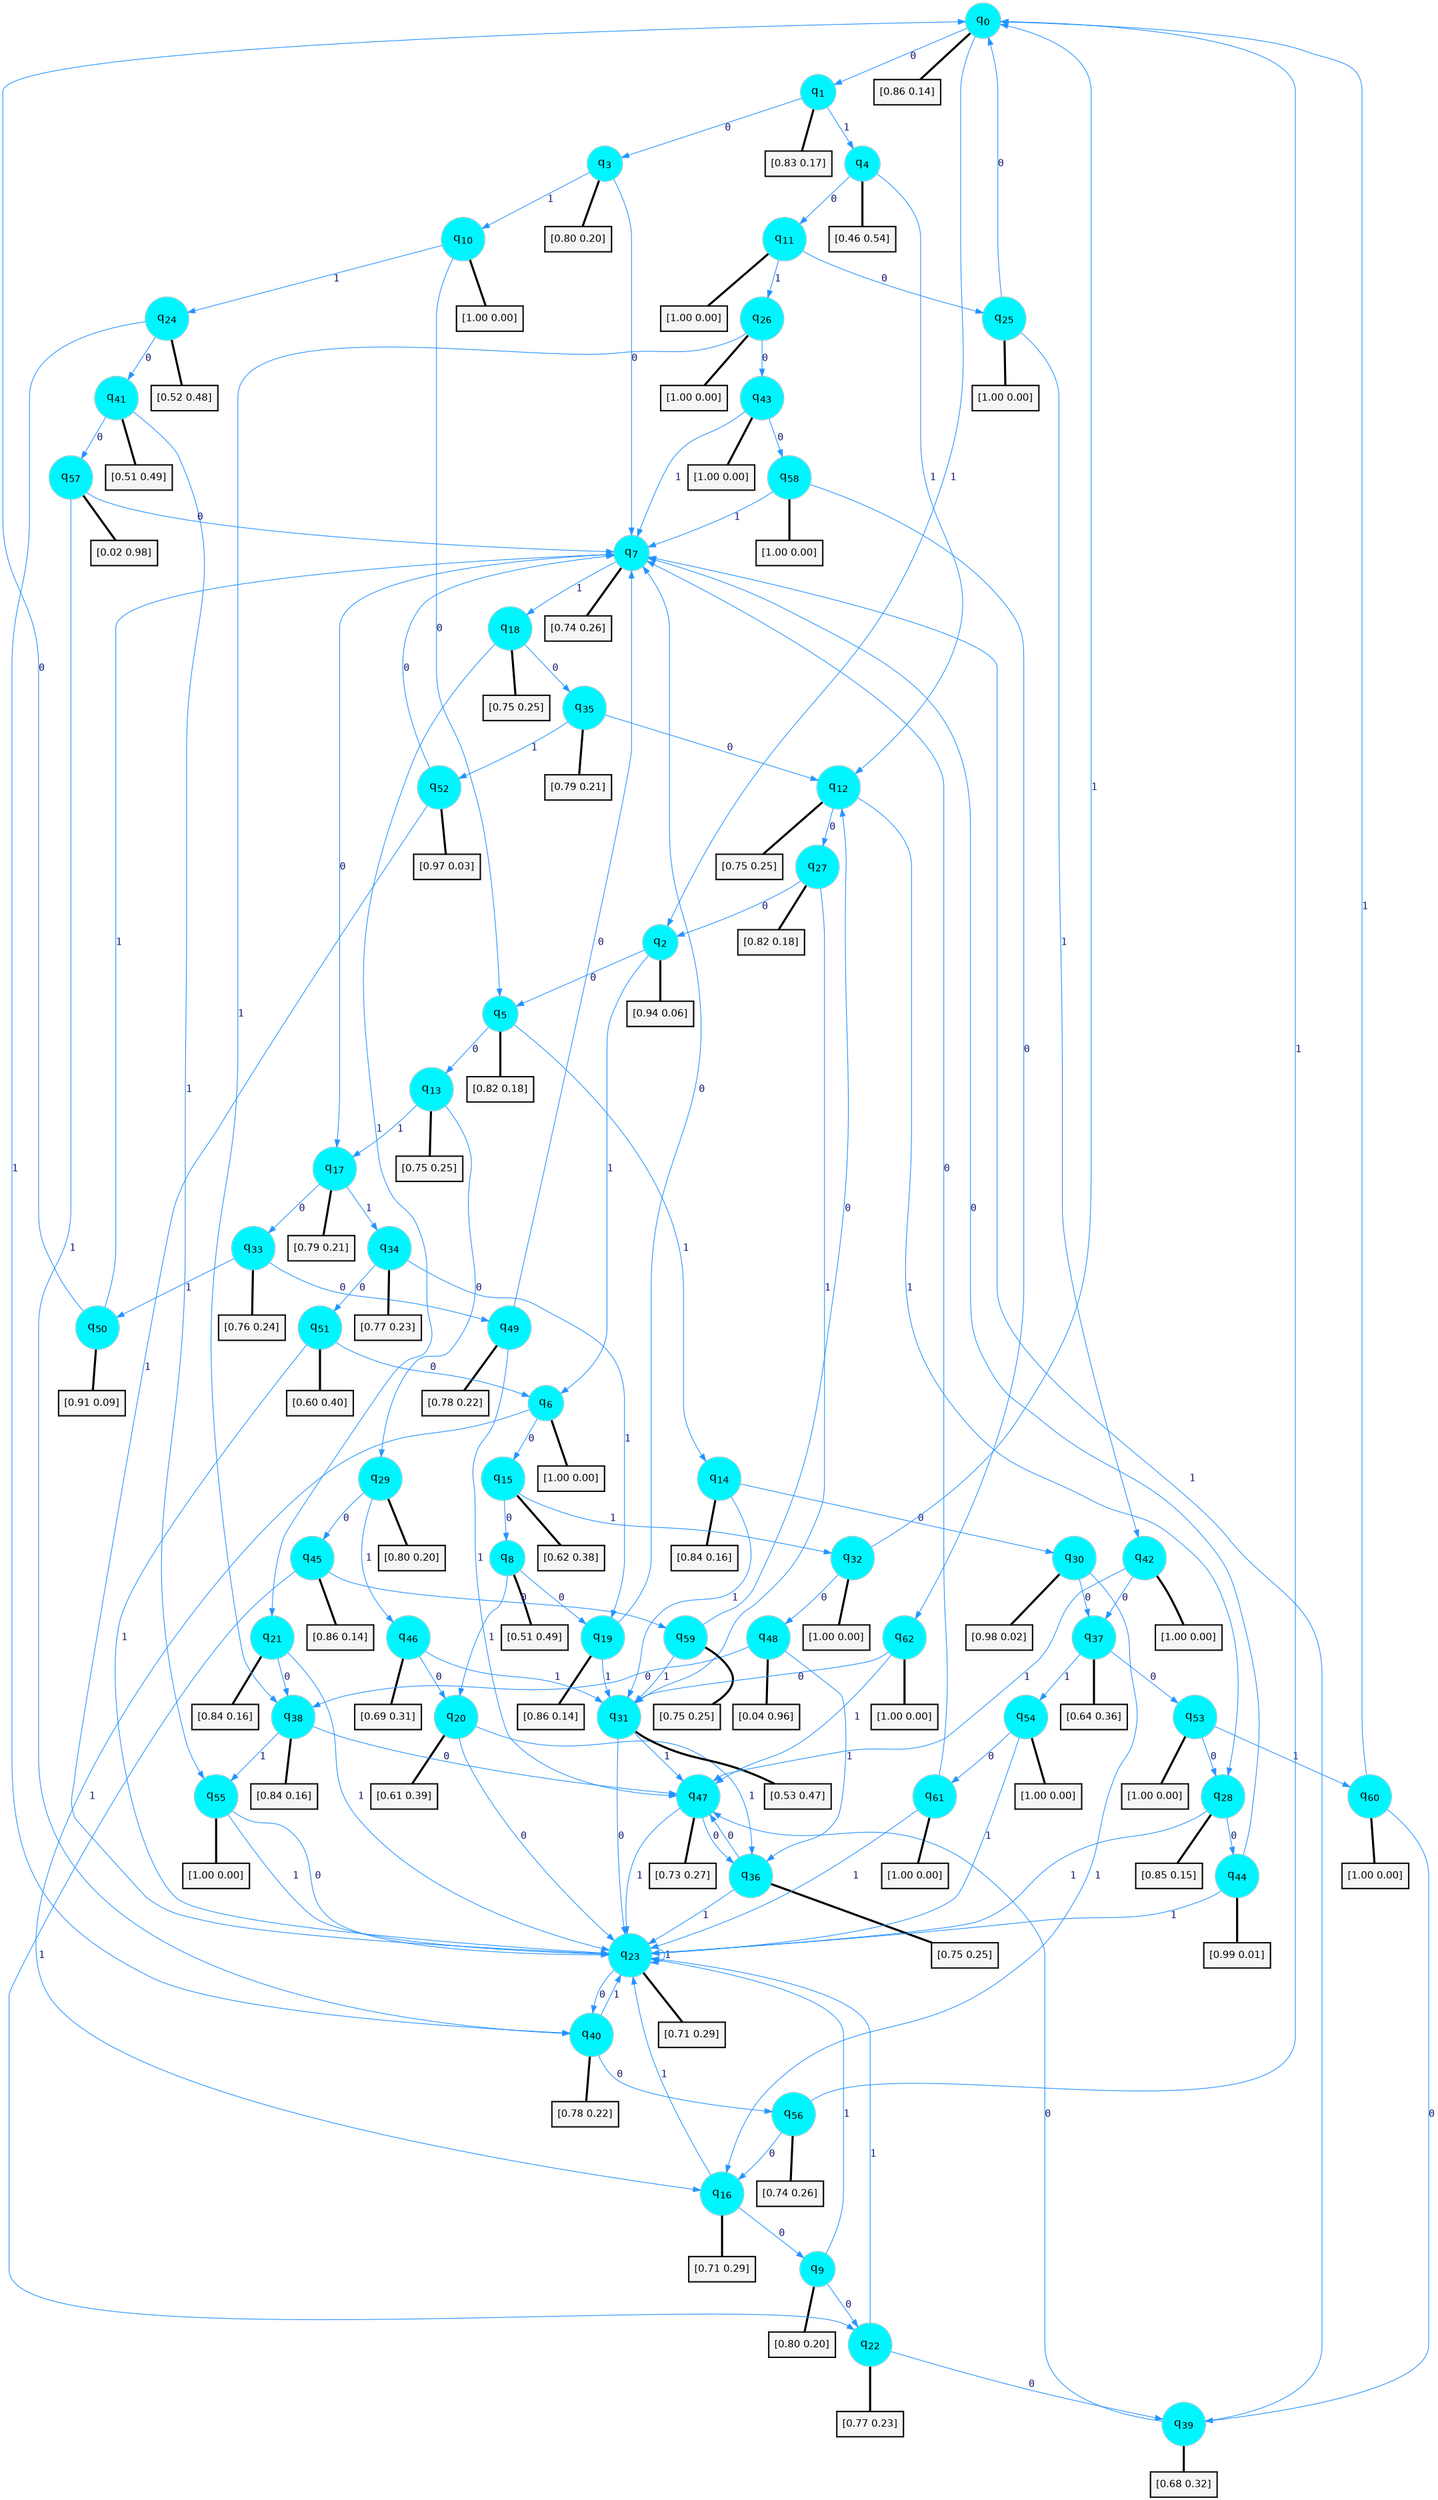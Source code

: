 digraph G {
graph [
bgcolor=transparent, dpi=300, rankdir=TD, size="40,25"];
node [
color=gray, fillcolor=turquoise1, fontcolor=black, fontname=Helvetica, fontsize=16, fontweight=bold, shape=circle, style=filled];
edge [
arrowsize=1, color=dodgerblue1, fontcolor=midnightblue, fontname=courier, fontweight=bold, penwidth=1, style=solid, weight=20];
0[label=<q<SUB>0</SUB>>];
1[label=<q<SUB>1</SUB>>];
2[label=<q<SUB>2</SUB>>];
3[label=<q<SUB>3</SUB>>];
4[label=<q<SUB>4</SUB>>];
5[label=<q<SUB>5</SUB>>];
6[label=<q<SUB>6</SUB>>];
7[label=<q<SUB>7</SUB>>];
8[label=<q<SUB>8</SUB>>];
9[label=<q<SUB>9</SUB>>];
10[label=<q<SUB>10</SUB>>];
11[label=<q<SUB>11</SUB>>];
12[label=<q<SUB>12</SUB>>];
13[label=<q<SUB>13</SUB>>];
14[label=<q<SUB>14</SUB>>];
15[label=<q<SUB>15</SUB>>];
16[label=<q<SUB>16</SUB>>];
17[label=<q<SUB>17</SUB>>];
18[label=<q<SUB>18</SUB>>];
19[label=<q<SUB>19</SUB>>];
20[label=<q<SUB>20</SUB>>];
21[label=<q<SUB>21</SUB>>];
22[label=<q<SUB>22</SUB>>];
23[label=<q<SUB>23</SUB>>];
24[label=<q<SUB>24</SUB>>];
25[label=<q<SUB>25</SUB>>];
26[label=<q<SUB>26</SUB>>];
27[label=<q<SUB>27</SUB>>];
28[label=<q<SUB>28</SUB>>];
29[label=<q<SUB>29</SUB>>];
30[label=<q<SUB>30</SUB>>];
31[label=<q<SUB>31</SUB>>];
32[label=<q<SUB>32</SUB>>];
33[label=<q<SUB>33</SUB>>];
34[label=<q<SUB>34</SUB>>];
35[label=<q<SUB>35</SUB>>];
36[label=<q<SUB>36</SUB>>];
37[label=<q<SUB>37</SUB>>];
38[label=<q<SUB>38</SUB>>];
39[label=<q<SUB>39</SUB>>];
40[label=<q<SUB>40</SUB>>];
41[label=<q<SUB>41</SUB>>];
42[label=<q<SUB>42</SUB>>];
43[label=<q<SUB>43</SUB>>];
44[label=<q<SUB>44</SUB>>];
45[label=<q<SUB>45</SUB>>];
46[label=<q<SUB>46</SUB>>];
47[label=<q<SUB>47</SUB>>];
48[label=<q<SUB>48</SUB>>];
49[label=<q<SUB>49</SUB>>];
50[label=<q<SUB>50</SUB>>];
51[label=<q<SUB>51</SUB>>];
52[label=<q<SUB>52</SUB>>];
53[label=<q<SUB>53</SUB>>];
54[label=<q<SUB>54</SUB>>];
55[label=<q<SUB>55</SUB>>];
56[label=<q<SUB>56</SUB>>];
57[label=<q<SUB>57</SUB>>];
58[label=<q<SUB>58</SUB>>];
59[label=<q<SUB>59</SUB>>];
60[label=<q<SUB>60</SUB>>];
61[label=<q<SUB>61</SUB>>];
62[label=<q<SUB>62</SUB>>];
63[label="[0.86 0.14]", shape=box,fontcolor=black, fontname=Helvetica, fontsize=14, penwidth=2, fillcolor=whitesmoke,color=black];
64[label="[0.83 0.17]", shape=box,fontcolor=black, fontname=Helvetica, fontsize=14, penwidth=2, fillcolor=whitesmoke,color=black];
65[label="[0.94 0.06]", shape=box,fontcolor=black, fontname=Helvetica, fontsize=14, penwidth=2, fillcolor=whitesmoke,color=black];
66[label="[0.80 0.20]", shape=box,fontcolor=black, fontname=Helvetica, fontsize=14, penwidth=2, fillcolor=whitesmoke,color=black];
67[label="[0.46 0.54]", shape=box,fontcolor=black, fontname=Helvetica, fontsize=14, penwidth=2, fillcolor=whitesmoke,color=black];
68[label="[0.82 0.18]", shape=box,fontcolor=black, fontname=Helvetica, fontsize=14, penwidth=2, fillcolor=whitesmoke,color=black];
69[label="[1.00 0.00]", shape=box,fontcolor=black, fontname=Helvetica, fontsize=14, penwidth=2, fillcolor=whitesmoke,color=black];
70[label="[0.74 0.26]", shape=box,fontcolor=black, fontname=Helvetica, fontsize=14, penwidth=2, fillcolor=whitesmoke,color=black];
71[label="[0.51 0.49]", shape=box,fontcolor=black, fontname=Helvetica, fontsize=14, penwidth=2, fillcolor=whitesmoke,color=black];
72[label="[0.80 0.20]", shape=box,fontcolor=black, fontname=Helvetica, fontsize=14, penwidth=2, fillcolor=whitesmoke,color=black];
73[label="[1.00 0.00]", shape=box,fontcolor=black, fontname=Helvetica, fontsize=14, penwidth=2, fillcolor=whitesmoke,color=black];
74[label="[1.00 0.00]", shape=box,fontcolor=black, fontname=Helvetica, fontsize=14, penwidth=2, fillcolor=whitesmoke,color=black];
75[label="[0.75 0.25]", shape=box,fontcolor=black, fontname=Helvetica, fontsize=14, penwidth=2, fillcolor=whitesmoke,color=black];
76[label="[0.75 0.25]", shape=box,fontcolor=black, fontname=Helvetica, fontsize=14, penwidth=2, fillcolor=whitesmoke,color=black];
77[label="[0.84 0.16]", shape=box,fontcolor=black, fontname=Helvetica, fontsize=14, penwidth=2, fillcolor=whitesmoke,color=black];
78[label="[0.62 0.38]", shape=box,fontcolor=black, fontname=Helvetica, fontsize=14, penwidth=2, fillcolor=whitesmoke,color=black];
79[label="[0.71 0.29]", shape=box,fontcolor=black, fontname=Helvetica, fontsize=14, penwidth=2, fillcolor=whitesmoke,color=black];
80[label="[0.79 0.21]", shape=box,fontcolor=black, fontname=Helvetica, fontsize=14, penwidth=2, fillcolor=whitesmoke,color=black];
81[label="[0.75 0.25]", shape=box,fontcolor=black, fontname=Helvetica, fontsize=14, penwidth=2, fillcolor=whitesmoke,color=black];
82[label="[0.86 0.14]", shape=box,fontcolor=black, fontname=Helvetica, fontsize=14, penwidth=2, fillcolor=whitesmoke,color=black];
83[label="[0.61 0.39]", shape=box,fontcolor=black, fontname=Helvetica, fontsize=14, penwidth=2, fillcolor=whitesmoke,color=black];
84[label="[0.84 0.16]", shape=box,fontcolor=black, fontname=Helvetica, fontsize=14, penwidth=2, fillcolor=whitesmoke,color=black];
85[label="[0.77 0.23]", shape=box,fontcolor=black, fontname=Helvetica, fontsize=14, penwidth=2, fillcolor=whitesmoke,color=black];
86[label="[0.71 0.29]", shape=box,fontcolor=black, fontname=Helvetica, fontsize=14, penwidth=2, fillcolor=whitesmoke,color=black];
87[label="[0.52 0.48]", shape=box,fontcolor=black, fontname=Helvetica, fontsize=14, penwidth=2, fillcolor=whitesmoke,color=black];
88[label="[1.00 0.00]", shape=box,fontcolor=black, fontname=Helvetica, fontsize=14, penwidth=2, fillcolor=whitesmoke,color=black];
89[label="[1.00 0.00]", shape=box,fontcolor=black, fontname=Helvetica, fontsize=14, penwidth=2, fillcolor=whitesmoke,color=black];
90[label="[0.82 0.18]", shape=box,fontcolor=black, fontname=Helvetica, fontsize=14, penwidth=2, fillcolor=whitesmoke,color=black];
91[label="[0.85 0.15]", shape=box,fontcolor=black, fontname=Helvetica, fontsize=14, penwidth=2, fillcolor=whitesmoke,color=black];
92[label="[0.80 0.20]", shape=box,fontcolor=black, fontname=Helvetica, fontsize=14, penwidth=2, fillcolor=whitesmoke,color=black];
93[label="[0.98 0.02]", shape=box,fontcolor=black, fontname=Helvetica, fontsize=14, penwidth=2, fillcolor=whitesmoke,color=black];
94[label="[0.53 0.47]", shape=box,fontcolor=black, fontname=Helvetica, fontsize=14, penwidth=2, fillcolor=whitesmoke,color=black];
95[label="[1.00 0.00]", shape=box,fontcolor=black, fontname=Helvetica, fontsize=14, penwidth=2, fillcolor=whitesmoke,color=black];
96[label="[0.76 0.24]", shape=box,fontcolor=black, fontname=Helvetica, fontsize=14, penwidth=2, fillcolor=whitesmoke,color=black];
97[label="[0.77 0.23]", shape=box,fontcolor=black, fontname=Helvetica, fontsize=14, penwidth=2, fillcolor=whitesmoke,color=black];
98[label="[0.79 0.21]", shape=box,fontcolor=black, fontname=Helvetica, fontsize=14, penwidth=2, fillcolor=whitesmoke,color=black];
99[label="[0.75 0.25]", shape=box,fontcolor=black, fontname=Helvetica, fontsize=14, penwidth=2, fillcolor=whitesmoke,color=black];
100[label="[0.64 0.36]", shape=box,fontcolor=black, fontname=Helvetica, fontsize=14, penwidth=2, fillcolor=whitesmoke,color=black];
101[label="[0.84 0.16]", shape=box,fontcolor=black, fontname=Helvetica, fontsize=14, penwidth=2, fillcolor=whitesmoke,color=black];
102[label="[0.68 0.32]", shape=box,fontcolor=black, fontname=Helvetica, fontsize=14, penwidth=2, fillcolor=whitesmoke,color=black];
103[label="[0.78 0.22]", shape=box,fontcolor=black, fontname=Helvetica, fontsize=14, penwidth=2, fillcolor=whitesmoke,color=black];
104[label="[0.51 0.49]", shape=box,fontcolor=black, fontname=Helvetica, fontsize=14, penwidth=2, fillcolor=whitesmoke,color=black];
105[label="[1.00 0.00]", shape=box,fontcolor=black, fontname=Helvetica, fontsize=14, penwidth=2, fillcolor=whitesmoke,color=black];
106[label="[1.00 0.00]", shape=box,fontcolor=black, fontname=Helvetica, fontsize=14, penwidth=2, fillcolor=whitesmoke,color=black];
107[label="[0.99 0.01]", shape=box,fontcolor=black, fontname=Helvetica, fontsize=14, penwidth=2, fillcolor=whitesmoke,color=black];
108[label="[0.86 0.14]", shape=box,fontcolor=black, fontname=Helvetica, fontsize=14, penwidth=2, fillcolor=whitesmoke,color=black];
109[label="[0.69 0.31]", shape=box,fontcolor=black, fontname=Helvetica, fontsize=14, penwidth=2, fillcolor=whitesmoke,color=black];
110[label="[0.73 0.27]", shape=box,fontcolor=black, fontname=Helvetica, fontsize=14, penwidth=2, fillcolor=whitesmoke,color=black];
111[label="[0.04 0.96]", shape=box,fontcolor=black, fontname=Helvetica, fontsize=14, penwidth=2, fillcolor=whitesmoke,color=black];
112[label="[0.78 0.22]", shape=box,fontcolor=black, fontname=Helvetica, fontsize=14, penwidth=2, fillcolor=whitesmoke,color=black];
113[label="[0.91 0.09]", shape=box,fontcolor=black, fontname=Helvetica, fontsize=14, penwidth=2, fillcolor=whitesmoke,color=black];
114[label="[0.60 0.40]", shape=box,fontcolor=black, fontname=Helvetica, fontsize=14, penwidth=2, fillcolor=whitesmoke,color=black];
115[label="[0.97 0.03]", shape=box,fontcolor=black, fontname=Helvetica, fontsize=14, penwidth=2, fillcolor=whitesmoke,color=black];
116[label="[1.00 0.00]", shape=box,fontcolor=black, fontname=Helvetica, fontsize=14, penwidth=2, fillcolor=whitesmoke,color=black];
117[label="[1.00 0.00]", shape=box,fontcolor=black, fontname=Helvetica, fontsize=14, penwidth=2, fillcolor=whitesmoke,color=black];
118[label="[1.00 0.00]", shape=box,fontcolor=black, fontname=Helvetica, fontsize=14, penwidth=2, fillcolor=whitesmoke,color=black];
119[label="[0.74 0.26]", shape=box,fontcolor=black, fontname=Helvetica, fontsize=14, penwidth=2, fillcolor=whitesmoke,color=black];
120[label="[0.02 0.98]", shape=box,fontcolor=black, fontname=Helvetica, fontsize=14, penwidth=2, fillcolor=whitesmoke,color=black];
121[label="[1.00 0.00]", shape=box,fontcolor=black, fontname=Helvetica, fontsize=14, penwidth=2, fillcolor=whitesmoke,color=black];
122[label="[0.75 0.25]", shape=box,fontcolor=black, fontname=Helvetica, fontsize=14, penwidth=2, fillcolor=whitesmoke,color=black];
123[label="[1.00 0.00]", shape=box,fontcolor=black, fontname=Helvetica, fontsize=14, penwidth=2, fillcolor=whitesmoke,color=black];
124[label="[1.00 0.00]", shape=box,fontcolor=black, fontname=Helvetica, fontsize=14, penwidth=2, fillcolor=whitesmoke,color=black];
125[label="[1.00 0.00]", shape=box,fontcolor=black, fontname=Helvetica, fontsize=14, penwidth=2, fillcolor=whitesmoke,color=black];
0->1 [label=0];
0->2 [label=1];
0->63 [arrowhead=none, penwidth=3,color=black];
1->3 [label=0];
1->4 [label=1];
1->64 [arrowhead=none, penwidth=3,color=black];
2->5 [label=0];
2->6 [label=1];
2->65 [arrowhead=none, penwidth=3,color=black];
3->7 [label=0];
3->10 [label=1];
3->66 [arrowhead=none, penwidth=3,color=black];
4->11 [label=0];
4->12 [label=1];
4->67 [arrowhead=none, penwidth=3,color=black];
5->13 [label=0];
5->14 [label=1];
5->68 [arrowhead=none, penwidth=3,color=black];
6->15 [label=0];
6->16 [label=1];
6->69 [arrowhead=none, penwidth=3,color=black];
7->17 [label=0];
7->18 [label=1];
7->70 [arrowhead=none, penwidth=3,color=black];
8->19 [label=0];
8->20 [label=1];
8->71 [arrowhead=none, penwidth=3,color=black];
9->22 [label=0];
9->23 [label=1];
9->72 [arrowhead=none, penwidth=3,color=black];
10->5 [label=0];
10->24 [label=1];
10->73 [arrowhead=none, penwidth=3,color=black];
11->25 [label=0];
11->26 [label=1];
11->74 [arrowhead=none, penwidth=3,color=black];
12->27 [label=0];
12->28 [label=1];
12->75 [arrowhead=none, penwidth=3,color=black];
13->29 [label=0];
13->17 [label=1];
13->76 [arrowhead=none, penwidth=3,color=black];
14->30 [label=0];
14->31 [label=1];
14->77 [arrowhead=none, penwidth=3,color=black];
15->8 [label=0];
15->32 [label=1];
15->78 [arrowhead=none, penwidth=3,color=black];
16->9 [label=0];
16->23 [label=1];
16->79 [arrowhead=none, penwidth=3,color=black];
17->33 [label=0];
17->34 [label=1];
17->80 [arrowhead=none, penwidth=3,color=black];
18->35 [label=0];
18->21 [label=1];
18->81 [arrowhead=none, penwidth=3,color=black];
19->7 [label=0];
19->31 [label=1];
19->82 [arrowhead=none, penwidth=3,color=black];
20->23 [label=0];
20->36 [label=1];
20->83 [arrowhead=none, penwidth=3,color=black];
21->38 [label=0];
21->23 [label=1];
21->84 [arrowhead=none, penwidth=3,color=black];
22->39 [label=0];
22->23 [label=1];
22->85 [arrowhead=none, penwidth=3,color=black];
23->40 [label=0];
23->23 [label=1];
23->86 [arrowhead=none, penwidth=3,color=black];
24->41 [label=0];
24->40 [label=1];
24->87 [arrowhead=none, penwidth=3,color=black];
25->0 [label=0];
25->42 [label=1];
25->88 [arrowhead=none, penwidth=3,color=black];
26->43 [label=0];
26->38 [label=1];
26->89 [arrowhead=none, penwidth=3,color=black];
27->2 [label=0];
27->31 [label=1];
27->90 [arrowhead=none, penwidth=3,color=black];
28->44 [label=0];
28->23 [label=1];
28->91 [arrowhead=none, penwidth=3,color=black];
29->45 [label=0];
29->46 [label=1];
29->92 [arrowhead=none, penwidth=3,color=black];
30->37 [label=0];
30->16 [label=1];
30->93 [arrowhead=none, penwidth=3,color=black];
31->23 [label=0];
31->47 [label=1];
31->94 [arrowhead=none, penwidth=3,color=black];
32->48 [label=0];
32->0 [label=1];
32->95 [arrowhead=none, penwidth=3,color=black];
33->49 [label=0];
33->50 [label=1];
33->96 [arrowhead=none, penwidth=3,color=black];
34->51 [label=0];
34->19 [label=1];
34->97 [arrowhead=none, penwidth=3,color=black];
35->12 [label=0];
35->52 [label=1];
35->98 [arrowhead=none, penwidth=3,color=black];
36->47 [label=0];
36->23 [label=1];
36->99 [arrowhead=none, penwidth=3,color=black];
37->53 [label=0];
37->54 [label=1];
37->100 [arrowhead=none, penwidth=3,color=black];
38->47 [label=0];
38->55 [label=1];
38->101 [arrowhead=none, penwidth=3,color=black];
39->47 [label=0];
39->7 [label=1];
39->102 [arrowhead=none, penwidth=3,color=black];
40->56 [label=0];
40->23 [label=1];
40->103 [arrowhead=none, penwidth=3,color=black];
41->57 [label=0];
41->55 [label=1];
41->104 [arrowhead=none, penwidth=3,color=black];
42->37 [label=0];
42->47 [label=1];
42->105 [arrowhead=none, penwidth=3,color=black];
43->58 [label=0];
43->7 [label=1];
43->106 [arrowhead=none, penwidth=3,color=black];
44->7 [label=0];
44->23 [label=1];
44->107 [arrowhead=none, penwidth=3,color=black];
45->59 [label=0];
45->22 [label=1];
45->108 [arrowhead=none, penwidth=3,color=black];
46->20 [label=0];
46->31 [label=1];
46->109 [arrowhead=none, penwidth=3,color=black];
47->36 [label=0];
47->23 [label=1];
47->110 [arrowhead=none, penwidth=3,color=black];
48->38 [label=0];
48->36 [label=1];
48->111 [arrowhead=none, penwidth=3,color=black];
49->7 [label=0];
49->47 [label=1];
49->112 [arrowhead=none, penwidth=3,color=black];
50->0 [label=0];
50->7 [label=1];
50->113 [arrowhead=none, penwidth=3,color=black];
51->6 [label=0];
51->23 [label=1];
51->114 [arrowhead=none, penwidth=3,color=black];
52->7 [label=0];
52->23 [label=1];
52->115 [arrowhead=none, penwidth=3,color=black];
53->28 [label=0];
53->60 [label=1];
53->116 [arrowhead=none, penwidth=3,color=black];
54->61 [label=0];
54->23 [label=1];
54->117 [arrowhead=none, penwidth=3,color=black];
55->23 [label=0];
55->23 [label=1];
55->118 [arrowhead=none, penwidth=3,color=black];
56->16 [label=0];
56->0 [label=1];
56->119 [arrowhead=none, penwidth=3,color=black];
57->7 [label=0];
57->40 [label=1];
57->120 [arrowhead=none, penwidth=3,color=black];
58->62 [label=0];
58->7 [label=1];
58->121 [arrowhead=none, penwidth=3,color=black];
59->12 [label=0];
59->31 [label=1];
59->122 [arrowhead=none, penwidth=3,color=black];
60->39 [label=0];
60->0 [label=1];
60->123 [arrowhead=none, penwidth=3,color=black];
61->7 [label=0];
61->23 [label=1];
61->124 [arrowhead=none, penwidth=3,color=black];
62->31 [label=0];
62->47 [label=1];
62->125 [arrowhead=none, penwidth=3,color=black];
}
